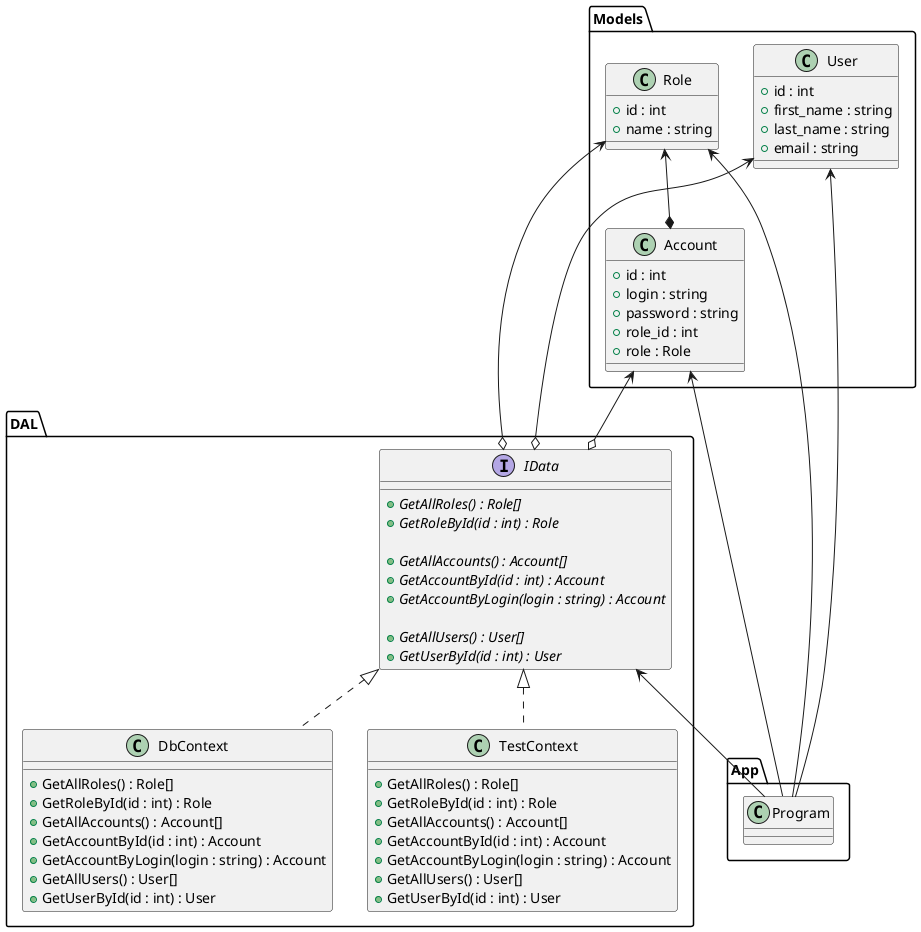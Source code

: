 ﻿@startuml
'https://plantuml.com/class-diagram

package Models {
    class Role {
        + id : int
        + name : string
    }
    
    Role <--* Account
    class Account {
        + id : int
        + login : string
        + password : string
        + role_id : int
        + role : Role
    }
    
    class User {
        + id : int
        + first_name : string
        + last_name : string
        + email : string
    }
}

package DAL {
    Role <--o IData
    Account <--o IData
    User <--o IData
    interface IData {
        + {abstract} GetAllRoles() : Role[]
        + {abstract} GetRoleById(id : int) : Role
        
        + {abstract} GetAllAccounts() : Account[]
        + {abstract} GetAccountById(id : int) : Account
        + {abstract} GetAccountByLogin(login : string) : Account
        
        + {abstract} GetAllUsers() : User[]
        + {abstract} GetUserById(id : int) : User
    }
    
    IData <|.. DbContext
    class DbContext {
        + GetAllRoles() : Role[]
        + GetRoleById(id : int) : Role
                
        + GetAllAccounts() : Account[]
        + GetAccountById(id : int) : Account
        + GetAccountByLogin(login : string) : Account
                
        + GetAllUsers() : User[]
        + GetUserById(id : int) : User
    }
    
    IData <|.. TestContext
    class TestContext {
        + GetAllRoles() : Role[]
        + GetRoleById(id : int) : Role
                        
        + GetAllAccounts() : Account[]
        + GetAccountById(id : int) : Account
        + GetAccountByLogin(login : string) : Account
                        
        + GetAllUsers() : User[]
        + GetUserById(id : int) : User
    }
}

package App {
    Role <-- Program
    Account <-- Program
    User <-- Program
    IData <-- Program
}

@enduml
